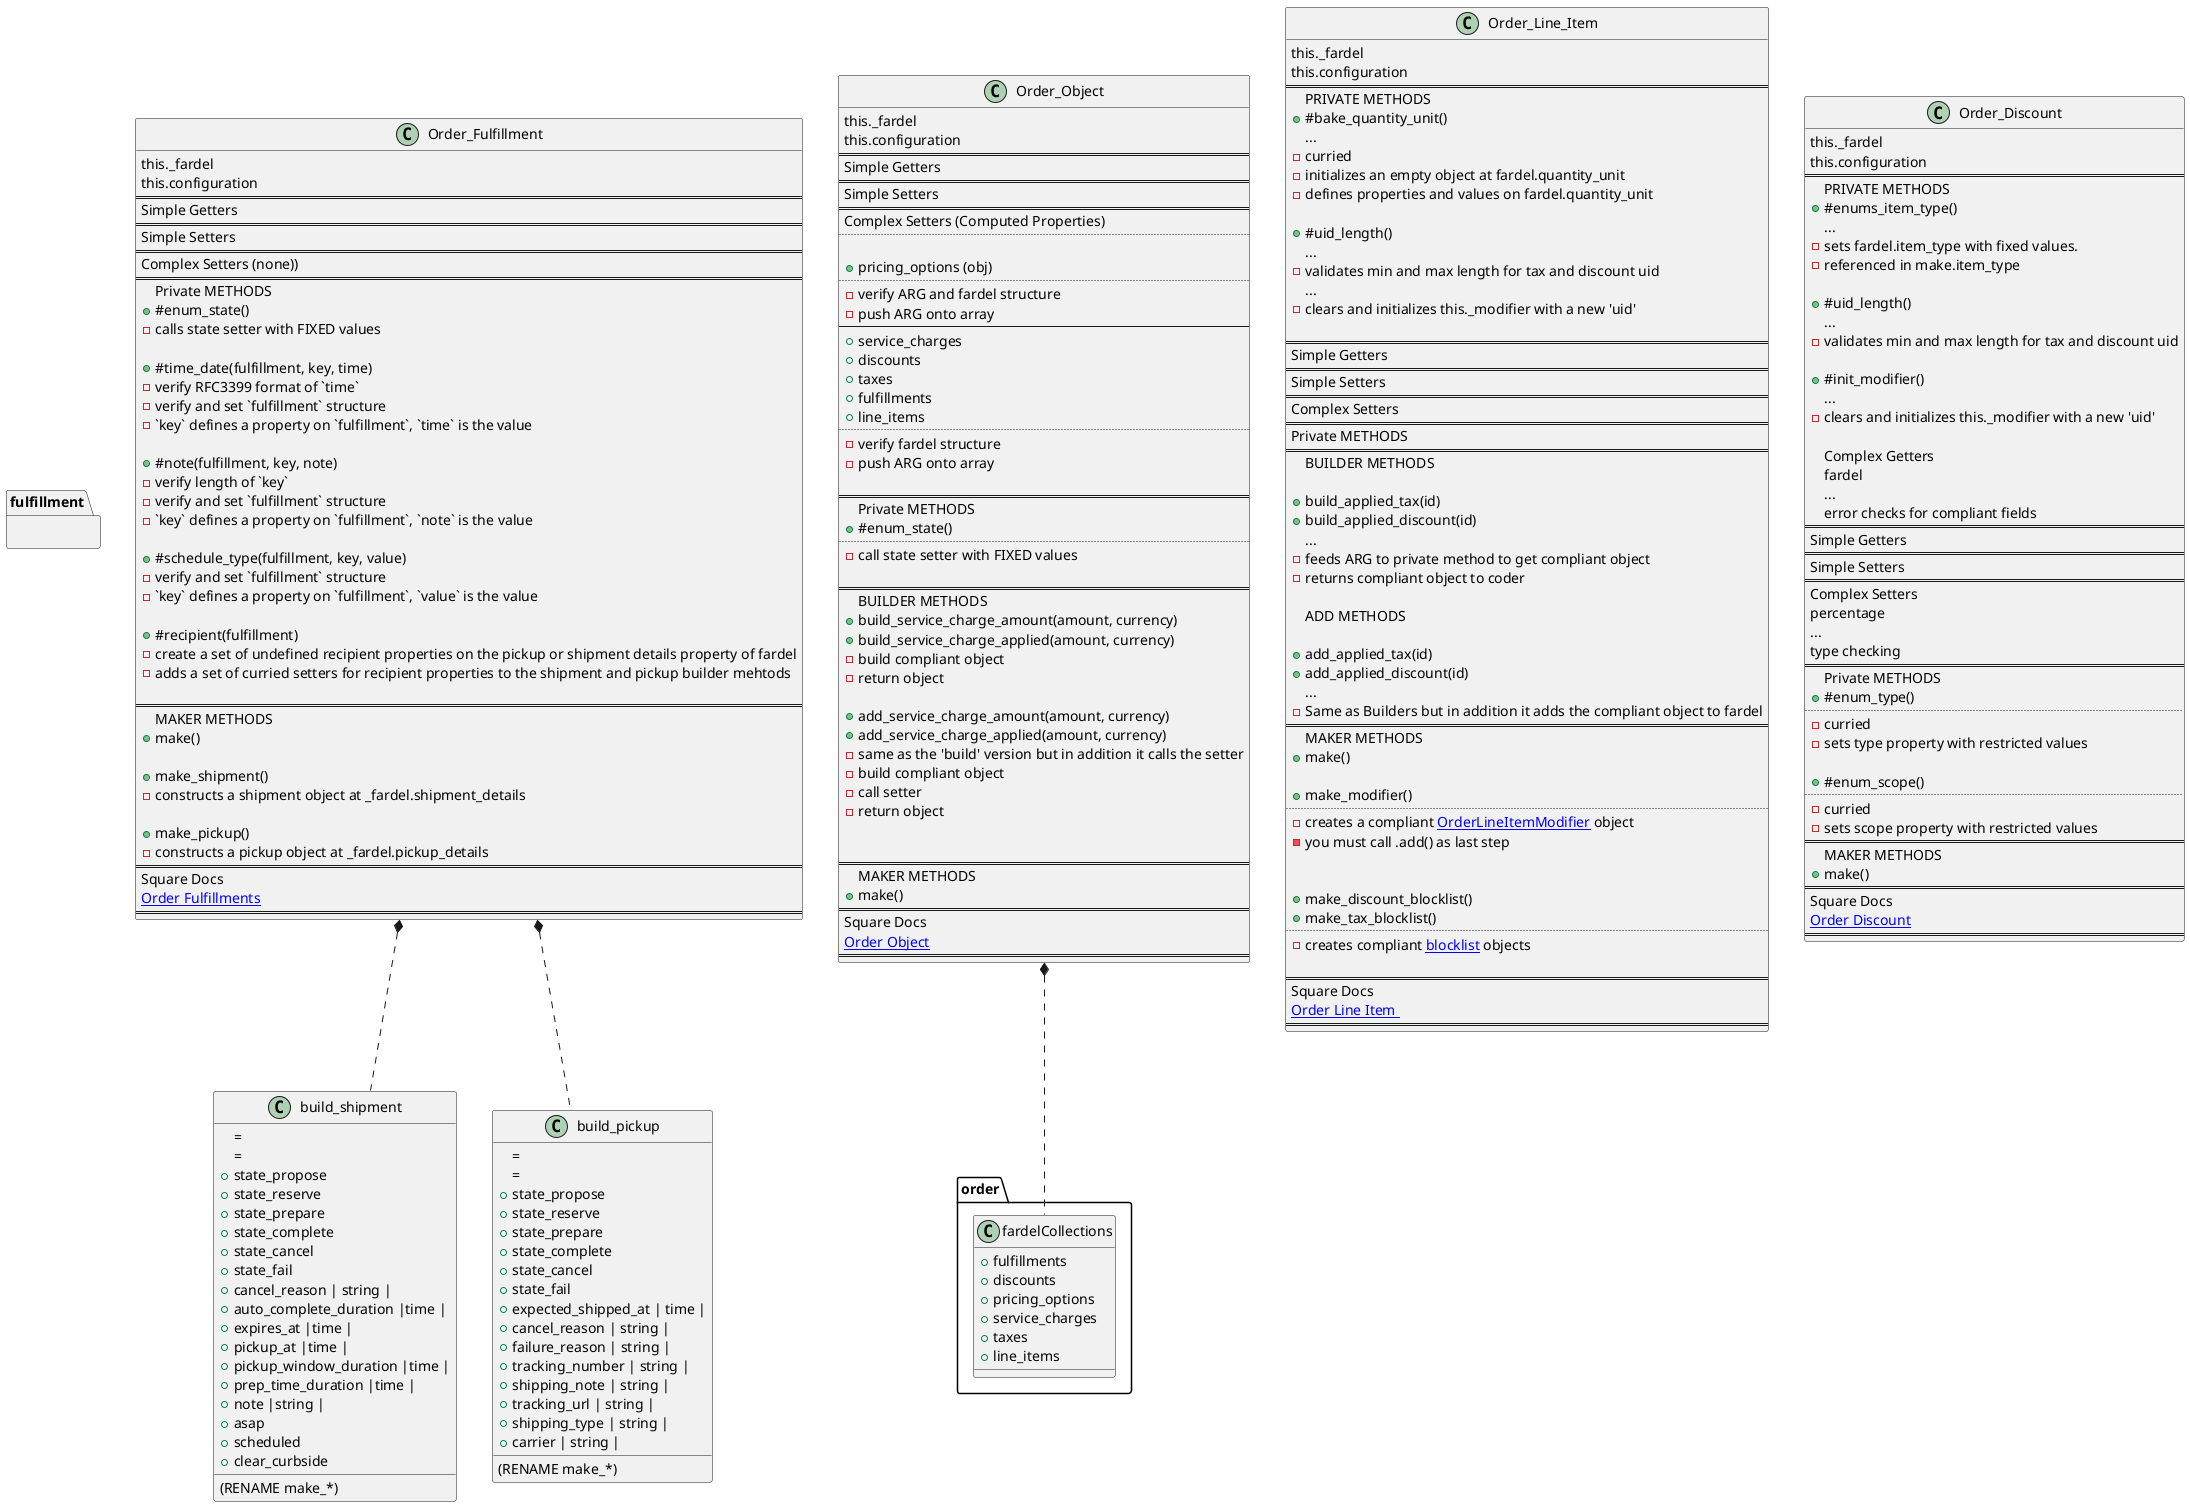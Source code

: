 @startuml
'https://plantuml.com/class-diagram


namespace fulfillment {
.Order_Fulfillment *.. .build_shipment
.Order_Fulfillment *.. .build_pickup
}

namespace order {
.Order_Object *.. fardelCollections

object fardelCollections{
  + fulfillments
  + discounts
  + pricing_options
  + service_charges
  + taxes
  + line_items
}

}

class Order_Object{
this._fardel
this.configuration
==
Simple Getters
==
Simple Setters
==
Complex Setters (Computed Properties)
..

+ pricing_options (obj)
..
- verify ARG and fardel structure
- push ARG onto array
--
+ service_charges
+ discounts
+ taxes
+ fulfillments
+ line_items
..
- verify fardel structure
- push ARG onto array

==
Private METHODS
+ #enum_state()
..
- call state setter with FIXED values

==
BUILDER METHODS
+ build_service_charge_amount(amount, currency)
+ build_service_charge_applied(amount, currency)
- build compliant object
- return object

+ add_service_charge_amount(amount, currency)
+ add_service_charge_applied(amount, currency)
- same as the 'build' version but in addition it calls the setter
- build compliant object
- call setter
- return object


==
MAKER METHODS
+ make()
==
Square Docs
[[https://developer.squareup.com/reference/square/objects/Order Order Object]]
==
}

class Order_Fulfillment {
this._fardel
this.configuration
==
Simple Getters
==
Simple Setters
==
Complex Setters (none))
==
Private METHODS
+#enum_state()
- calls state setter with FIXED values

+ #time_date(fulfillment, key, time)
- verify RFC3399 format of `time`
- verify and set `fulfillment` structure
- `key` defines a property on `fulfillment`, `time` is the value

+ #note(fulfillment, key, note)
- verify length of `key`
- verify and set `fulfillment` structure
- `key` defines a property on `fulfillment`, `note` is the value

+ #schedule_type(fulfillment, key, value)
- verify and set `fulfillment` structure
- `key` defines a property on `fulfillment`, `value` is the value

+ #recipient(fulfillment)
- create a set of undefined recipient properties on the pickup or shipment details property of fardel
- adds a set of curried setters for recipient properties to the shipment and pickup builder mehtods

==
MAKER METHODS
+ make()

+ make_shipment()
- constructs a shipment object at _fardel.shipment_details

+ make_pickup()
- constructs a pickup object at _fardel.pickup_details
==
Square Docs
[[https://developer.squareup.com/docs/orders-api/how-it-works#fulfillments Order Fulfillments]]
==
}

class Order_Line_Item {
this._fardel
this.configuration
==
PRIVATE METHODS
+#bake_quantity_unit()
...
- curried
- initializes an empty object at fardel.quantity_unit
- defines properties and values on fardel.quantity_unit

+#uid_length()
...
- validates min and max length for tax and discount uid
...
 - clears and initializes this._modifier with a new 'uid'

==
Simple Getters
==
Simple Setters
==
Complex Setters
==
Private METHODS
==
BUILDER METHODS

+build_applied_tax(id)
+build_applied_discount(id)
...
- feeds ARG to private method to get compliant object
- returns compliant object to coder

ADD METHODS

+add_applied_tax(id)
+add_applied_discount(id)
...
- Same as Builders but in addition it adds the compliant object to fardel
==
MAKER METHODS
+ make()

+make_modifier()
..
- creates a compliant [[https://developer.squareup.com/reference/square/objects/OrderLineItemModifier OrderLineItemModifier]] object
- you must call .add() as last step


+make_discount_blocklist()
+make_tax_blocklist()
..
- creates compliant [[https://developer.squareup.com/reference/square/objects/OrderLineItemPricingBlocklists blocklist]] objects

==
Square Docs
[[https://developer.squareup.com/reference/square/objects/OrderLineItem Order Line Item ]]
==
}



class Order_Discount {
this._fardel
this.configuration
==
PRIVATE METHODS
+#enums_item_type()
...
- sets fardel.item_type with fixed values.
- referenced in make.item_type

+#uid_length()
...
- validates min and max length for tax and discount uid

+#init_modifier()
...
 - clears and initializes this._modifier with a new 'uid'

Complex Getters
fardel
...
error checks for compliant fields
==
Simple Getters
==
Simple Setters
==
Complex Setters
percentage
...
type checking
==
Private METHODS
+#enum_type()
..
- curried
- sets type property with restricted values

+#enum_scope()
..
- curried
- sets scope property with restricted values
==
MAKER METHODS
+ make()
==
Square Docs
[[https://developer.squareup.com/reference/square/objects/OrderLineItemDiscount Order Discount]]
==
}



object build_shipment {
=
(RENAME make_*)
=
+ state_propose
+ state_reserve
+ state_prepare
+ state_complete
+ state_cancel
+ state_fail
+ cancel_reason | string |
+ auto_complete_duration |time |
+ expires_at |time |
+ pickup_at |time |
+ pickup_window_duration |time |
+ prep_time_duration |time |
+ note |string |
+ asap
+ scheduled
+ clear_curbside

}

object build_pickup {
=
(RENAME make_*)
=

+ state_propose
+ state_reserve
+ state_prepare
+ state_complete
+ state_cancel
+ state_fail
+ expected_shipped_at | time |
+ cancel_reason | string |
+ failure_reason | string |
+ tracking_number | string |
+ shipping_note | string |
+ tracking_url | string |
+ shipping_type | string |
+ carrier | string |
}


@enduml
